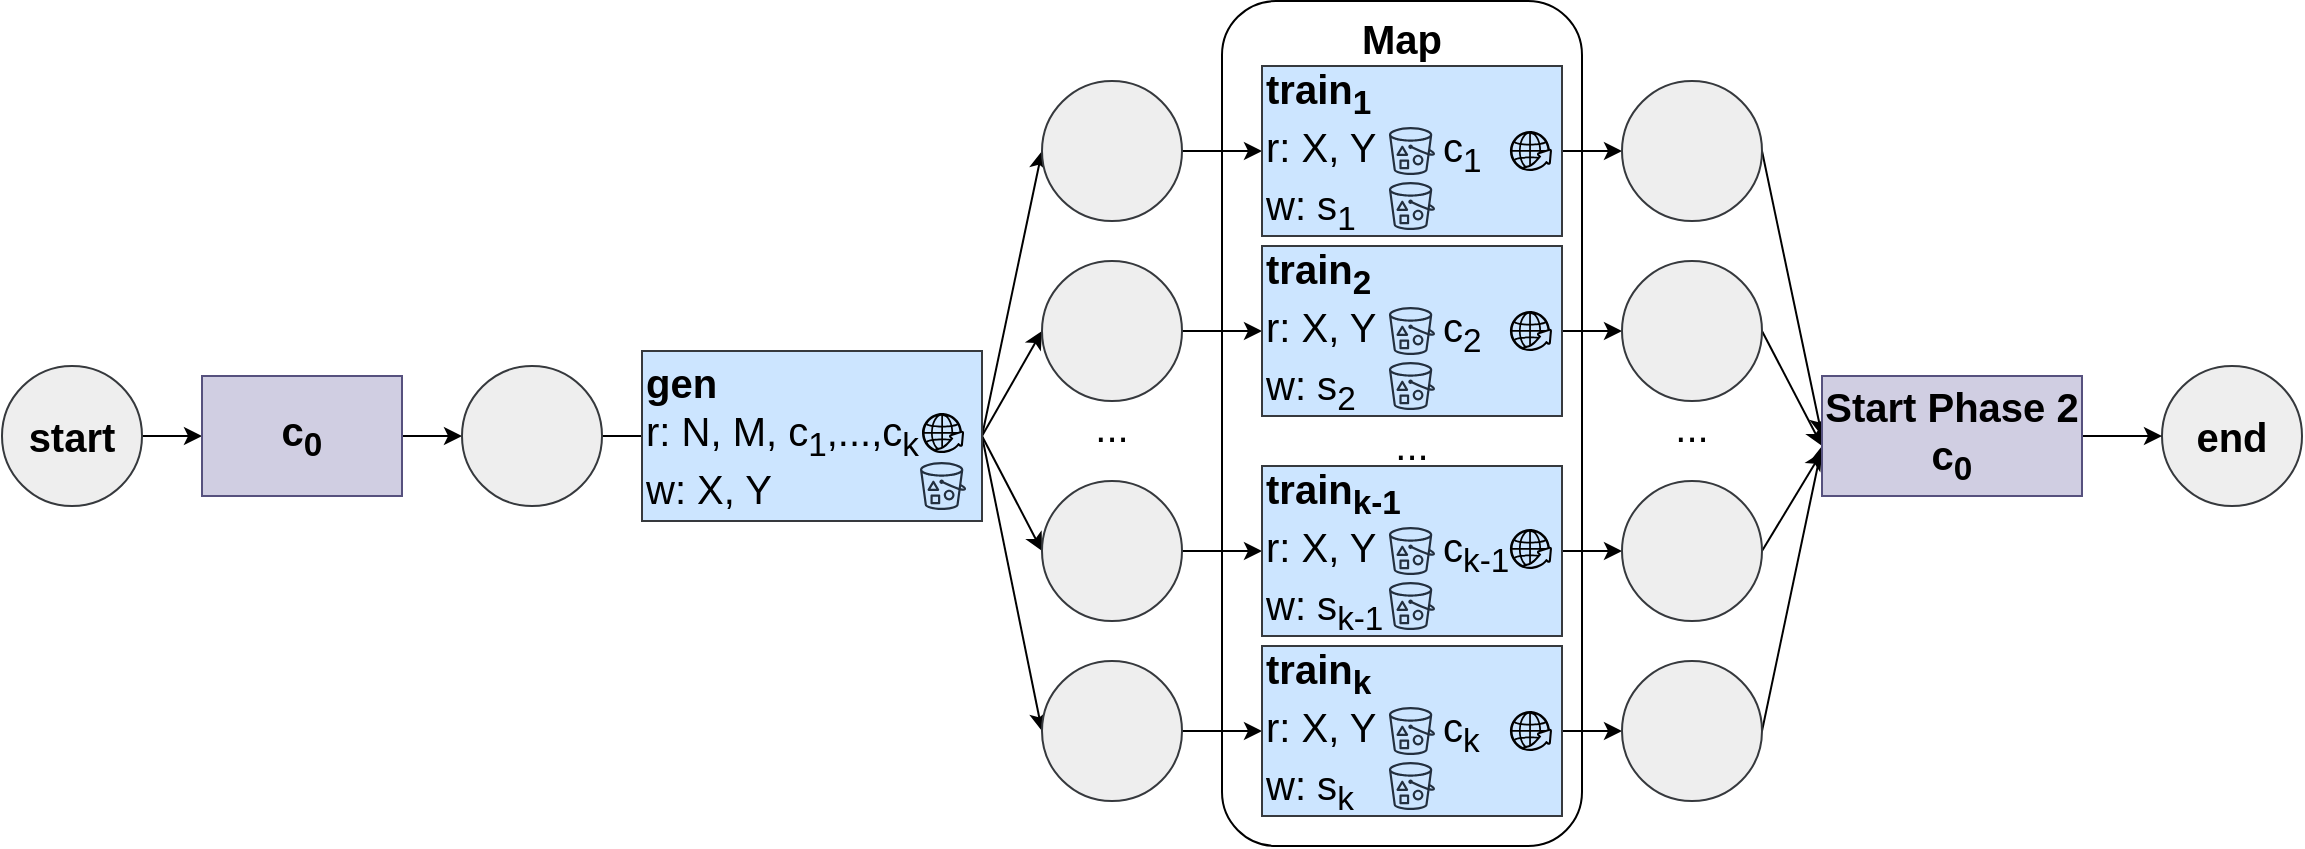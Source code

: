 <mxfile version="15.4.0" type="device"><diagram id="yiRDfCdH8cYX3cv1Tssn" name="Page-1"><mxGraphModel dx="2819" dy="1176" grid="1" gridSize="10" guides="1" tooltips="1" connect="1" arrows="1" fold="1" page="1" pageScale="1" pageWidth="827" pageHeight="1169" math="0" shadow="0"><root><mxCell id="0"/><mxCell id="1" parent="0"/><mxCell id="FjUiIToW6S3Nz0YTUFFR-54" value="&lt;b&gt;Map&lt;/b&gt;" style="rounded=1;whiteSpace=wrap;html=1;fontSize=20;align=center;verticalAlign=top;" parent="1" vertex="1"><mxGeometry x="-60" y="197.5" width="180" height="422.5" as="geometry"/></mxCell><mxCell id="RQtrrZ3ROyKTZi_biovk-3" style="edgeStyle=orthogonalEdgeStyle;rounded=0;orthogonalLoop=1;jettySize=auto;html=1;entryX=0;entryY=0.5;entryDx=0;entryDy=0;fontSize=20;" parent="1" source="RQtrrZ3ROyKTZi_biovk-1" target="RQtrrZ3ROyKTZi_biovk-2" edge="1"><mxGeometry relative="1" as="geometry"/></mxCell><mxCell id="RQtrrZ3ROyKTZi_biovk-1" value="start" style="ellipse;whiteSpace=wrap;html=1;aspect=fixed;fontSize=20;fontStyle=1;fillColor=#eeeeee;strokeColor=#36393d;" parent="1" vertex="1"><mxGeometry x="-670" y="380" width="70" height="70" as="geometry"/></mxCell><mxCell id="RQtrrZ3ROyKTZi_biovk-6" style="edgeStyle=orthogonalEdgeStyle;rounded=0;orthogonalLoop=1;jettySize=auto;html=1;entryX=0;entryY=0.5;entryDx=0;entryDy=0;fontSize=20;" parent="1" source="RQtrrZ3ROyKTZi_biovk-2" target="RQtrrZ3ROyKTZi_biovk-5" edge="1"><mxGeometry relative="1" as="geometry"/></mxCell><mxCell id="RQtrrZ3ROyKTZi_biovk-2" value="c&lt;sub&gt;0&lt;/sub&gt;" style="rounded=0;whiteSpace=wrap;html=1;fontSize=20;fillColor=#d0cee2;strokeColor=#56517e;fontStyle=1" parent="1" vertex="1"><mxGeometry x="-570" y="385" width="100" height="60" as="geometry"/></mxCell><mxCell id="RQtrrZ3ROyKTZi_biovk-8" style="edgeStyle=orthogonalEdgeStyle;rounded=0;orthogonalLoop=1;jettySize=auto;html=1;entryX=0;entryY=0.5;entryDx=0;entryDy=0;fontSize=20;" parent="1" source="RQtrrZ3ROyKTZi_biovk-5" edge="1"><mxGeometry relative="1" as="geometry"><mxPoint x="-307.5" y="415" as="targetPoint"/></mxGeometry></mxCell><mxCell id="RQtrrZ3ROyKTZi_biovk-5" value="" style="ellipse;whiteSpace=wrap;html=1;aspect=fixed;fontSize=20;fontStyle=1;fillColor=#eeeeee;strokeColor=#36393d;" parent="1" vertex="1"><mxGeometry x="-440.0" y="380" width="70" height="70" as="geometry"/></mxCell><mxCell id="XuiCxOrEiAkXEOWXw-MB-1" value="end" style="ellipse;whiteSpace=wrap;html=1;aspect=fixed;fontSize=20;fontStyle=1;fillColor=#eeeeee;strokeColor=#36393d;" parent="1" vertex="1"><mxGeometry x="410" y="380" width="70" height="70" as="geometry"/></mxCell><mxCell id="FjUiIToW6S3Nz0YTUFFR-50" style="edgeStyle=none;rounded=0;orthogonalLoop=1;jettySize=auto;html=1;exitX=1;exitY=0.5;exitDx=0;exitDy=0;entryX=0;entryY=0.5;entryDx=0;entryDy=0;fontSize=20;" parent="1" source="CbNxi4T1dEzjD8uQ3He0-1" target="FjUiIToW6S3Nz0YTUFFR-4" edge="1"><mxGeometry relative="1" as="geometry"/></mxCell><mxCell id="FjUiIToW6S3Nz0YTUFFR-51" style="edgeStyle=none;rounded=0;orthogonalLoop=1;jettySize=auto;html=1;exitX=1;exitY=0.5;exitDx=0;exitDy=0;entryX=0;entryY=0.5;entryDx=0;entryDy=0;fontSize=20;" parent="1" source="CbNxi4T1dEzjD8uQ3He0-1" target="FjUiIToW6S3Nz0YTUFFR-19" edge="1"><mxGeometry relative="1" as="geometry"/></mxCell><mxCell id="FjUiIToW6S3Nz0YTUFFR-52" style="edgeStyle=none;rounded=0;orthogonalLoop=1;jettySize=auto;html=1;exitX=1;exitY=0.5;exitDx=0;exitDy=0;entryX=0;entryY=0.5;entryDx=0;entryDy=0;fontSize=20;" parent="1" source="CbNxi4T1dEzjD8uQ3He0-1" target="FjUiIToW6S3Nz0YTUFFR-24" edge="1"><mxGeometry relative="1" as="geometry"/></mxCell><mxCell id="FjUiIToW6S3Nz0YTUFFR-53" style="edgeStyle=none;rounded=0;orthogonalLoop=1;jettySize=auto;html=1;exitX=1;exitY=0.5;exitDx=0;exitDy=0;entryX=0;entryY=0.5;entryDx=0;entryDy=0;fontSize=20;" parent="1" source="CbNxi4T1dEzjD8uQ3He0-1" target="FjUiIToW6S3Nz0YTUFFR-29" edge="1"><mxGeometry relative="1" as="geometry"/></mxCell><mxCell id="CbNxi4T1dEzjD8uQ3He0-1" value="&lt;b&gt;gen&lt;br&gt;&lt;/b&gt;r: N, M, c&lt;sub&gt;1&lt;/sub&gt;,...,c&lt;sub&gt;k&lt;/sub&gt;&lt;br&gt;w: X, Y" style="rounded=0;whiteSpace=wrap;html=1;fontSize=20;align=left;fillColor=#cce5ff;strokeColor=#36393d;" parent="1" vertex="1"><mxGeometry x="-350" y="372.5" width="170" height="85" as="geometry"/></mxCell><mxCell id="FjUiIToW6S3Nz0YTUFFR-3" value="" style="sketch=0;outlineConnect=0;fontColor=#232F3E;gradientColor=none;strokeColor=#232F3E;fillColor=none;dashed=0;verticalLabelPosition=bottom;verticalAlign=top;align=center;html=1;fontSize=12;fontStyle=0;aspect=fixed;shape=mxgraph.aws4.resourceIcon;resIcon=mxgraph.aws4.bucket_with_objects;" parent="1" vertex="1"><mxGeometry x="-214.47" y="425" width="30" height="30" as="geometry"/></mxCell><mxCell id="FjUiIToW6S3Nz0YTUFFR-17" style="edgeStyle=none;rounded=0;orthogonalLoop=1;jettySize=auto;html=1;exitX=1;exitY=0.5;exitDx=0;exitDy=0;entryX=0;entryY=0.5;entryDx=0;entryDy=0;fontSize=20;" parent="1" source="FjUiIToW6S3Nz0YTUFFR-4" target="FjUiIToW6S3Nz0YTUFFR-10" edge="1"><mxGeometry relative="1" as="geometry"/></mxCell><mxCell id="FjUiIToW6S3Nz0YTUFFR-4" value="" style="ellipse;whiteSpace=wrap;html=1;aspect=fixed;fontSize=20;fontStyle=1;fillColor=#eeeeee;strokeColor=#36393d;" parent="1" vertex="1"><mxGeometry x="-150.0" y="237.5" width="70" height="70" as="geometry"/></mxCell><mxCell id="FjUiIToW6S3Nz0YTUFFR-8" value="..." style="text;html=1;strokeColor=none;fillColor=none;align=center;verticalAlign=middle;whiteSpace=wrap;rounded=0;fontSize=20;" parent="1" vertex="1"><mxGeometry x="-145" y="395" width="60" height="30" as="geometry"/></mxCell><mxCell id="eREsopFe-L5aKBM5Z6ng-7" style="edgeStyle=none;rounded=0;orthogonalLoop=1;jettySize=auto;html=1;exitX=1;exitY=0.5;exitDx=0;exitDy=0;entryX=0;entryY=0.5;entryDx=0;entryDy=0;" edge="1" parent="1" source="FjUiIToW6S3Nz0YTUFFR-10" target="eREsopFe-L5aKBM5Z6ng-1"><mxGeometry relative="1" as="geometry"/></mxCell><mxCell id="FjUiIToW6S3Nz0YTUFFR-10" value="&lt;b&gt;train&lt;sub&gt;1&lt;/sub&gt;&lt;br&gt;&lt;/b&gt;r: X, Y&amp;nbsp; &amp;nbsp; &amp;nbsp; c&lt;sub&gt;1&lt;/sub&gt;&lt;br&gt;w: s&lt;sub&gt;1&lt;/sub&gt;" style="rounded=0;whiteSpace=wrap;html=1;fontSize=20;align=left;fillColor=#cce5ff;strokeColor=#36393d;" parent="1" vertex="1"><mxGeometry x="-40" y="230" width="150" height="85" as="geometry"/></mxCell><mxCell id="FjUiIToW6S3Nz0YTUFFR-11" value="" style="sketch=0;outlineConnect=0;fontColor=#232F3E;gradientColor=none;strokeColor=#232F3E;fillColor=none;dashed=0;verticalLabelPosition=bottom;verticalAlign=top;align=center;html=1;fontSize=12;fontStyle=0;aspect=fixed;shape=mxgraph.aws4.resourceIcon;resIcon=mxgraph.aws4.bucket_with_objects;" parent="1" vertex="1"><mxGeometry x="20.0" y="257.5" width="30" height="30" as="geometry"/></mxCell><mxCell id="FjUiIToW6S3Nz0YTUFFR-18" style="edgeStyle=none;rounded=0;orthogonalLoop=1;jettySize=auto;html=1;exitX=1;exitY=0.5;exitDx=0;exitDy=0;entryX=0;entryY=0.5;entryDx=0;entryDy=0;fontSize=20;" parent="1" source="FjUiIToW6S3Nz0YTUFFR-19" target="lsy-rX_pw49WIMBO84-X-3" edge="1"><mxGeometry relative="1" as="geometry"><mxPoint x="-30" y="362.5" as="targetPoint"/></mxGeometry></mxCell><mxCell id="FjUiIToW6S3Nz0YTUFFR-19" value="" style="ellipse;whiteSpace=wrap;html=1;aspect=fixed;fontSize=20;fontStyle=1;fillColor=#eeeeee;strokeColor=#36393d;" parent="1" vertex="1"><mxGeometry x="-150.0" y="327.5" width="70" height="70" as="geometry"/></mxCell><mxCell id="FjUiIToW6S3Nz0YTUFFR-23" style="edgeStyle=none;rounded=0;orthogonalLoop=1;jettySize=auto;html=1;exitX=1;exitY=0.5;exitDx=0;exitDy=0;entryX=0;entryY=0.5;entryDx=0;entryDy=0;fontSize=20;" parent="1" source="FjUiIToW6S3Nz0YTUFFR-24" target="lsy-rX_pw49WIMBO84-X-7" edge="1"><mxGeometry relative="1" as="geometry"><mxPoint x="-30" y="472.5" as="targetPoint"/></mxGeometry></mxCell><mxCell id="FjUiIToW6S3Nz0YTUFFR-24" value="" style="ellipse;whiteSpace=wrap;html=1;aspect=fixed;fontSize=20;fontStyle=1;fillColor=#eeeeee;strokeColor=#36393d;" parent="1" vertex="1"><mxGeometry x="-150.0" y="437.5" width="70" height="70" as="geometry"/></mxCell><mxCell id="FjUiIToW6S3Nz0YTUFFR-28" style="edgeStyle=none;rounded=0;orthogonalLoop=1;jettySize=auto;html=1;exitX=1;exitY=0.5;exitDx=0;exitDy=0;entryX=0;entryY=0.5;entryDx=0;entryDy=0;fontSize=20;" parent="1" source="FjUiIToW6S3Nz0YTUFFR-29" target="lsy-rX_pw49WIMBO84-X-11" edge="1"><mxGeometry relative="1" as="geometry"><mxPoint x="-30" y="562.5" as="targetPoint"/></mxGeometry></mxCell><mxCell id="FjUiIToW6S3Nz0YTUFFR-29" value="" style="ellipse;whiteSpace=wrap;html=1;aspect=fixed;fontSize=20;fontStyle=1;fillColor=#eeeeee;strokeColor=#36393d;" parent="1" vertex="1"><mxGeometry x="-150.0" y="527.5" width="70" height="70" as="geometry"/></mxCell><mxCell id="FjUiIToW6S3Nz0YTUFFR-57" value="" style="sketch=0;outlineConnect=0;fontColor=#232F3E;gradientColor=none;strokeColor=#232F3E;fillColor=none;dashed=0;verticalLabelPosition=bottom;verticalAlign=top;align=center;html=1;fontSize=12;fontStyle=0;aspect=fixed;shape=mxgraph.aws4.resourceIcon;resIcon=mxgraph.aws4.bucket_with_objects;" parent="1" vertex="1"><mxGeometry x="20.0" y="285" width="30" height="30" as="geometry"/></mxCell><mxCell id="lsy-rX_pw49WIMBO84-X-1" value="" style="sketch=0;html=1;aspect=fixed;strokeColor=none;shadow=0;align=center;verticalAlign=top;fillColor=#000000;shape=mxgraph.gcp2.globe_world" parent="1" vertex="1"><mxGeometry x="-210" y="403.5" width="21.05" height="20" as="geometry"/></mxCell><mxCell id="lsy-rX_pw49WIMBO84-X-2" value="" style="sketch=0;html=1;aspect=fixed;strokeColor=none;shadow=0;align=center;verticalAlign=top;fillColor=#000000;shape=mxgraph.gcp2.globe_world" parent="1" vertex="1"><mxGeometry x="83.95" y="262.5" width="21.05" height="20" as="geometry"/></mxCell><mxCell id="eREsopFe-L5aKBM5Z6ng-8" style="edgeStyle=none;rounded=0;orthogonalLoop=1;jettySize=auto;html=1;exitX=1;exitY=0.5;exitDx=0;exitDy=0;entryX=0;entryY=0.5;entryDx=0;entryDy=0;" edge="1" parent="1" source="lsy-rX_pw49WIMBO84-X-3" target="eREsopFe-L5aKBM5Z6ng-2"><mxGeometry relative="1" as="geometry"/></mxCell><mxCell id="lsy-rX_pw49WIMBO84-X-3" value="&lt;b&gt;train&lt;sub&gt;2&lt;/sub&gt;&lt;br&gt;&lt;/b&gt;r: X, Y&amp;nbsp; &amp;nbsp; &amp;nbsp; c&lt;sub&gt;2&lt;/sub&gt;&lt;br&gt;w: s&lt;sub&gt;2&lt;/sub&gt;" style="rounded=0;whiteSpace=wrap;html=1;fontSize=20;align=left;fillColor=#cce5ff;strokeColor=#36393d;" parent="1" vertex="1"><mxGeometry x="-40" y="320" width="150" height="85" as="geometry"/></mxCell><mxCell id="lsy-rX_pw49WIMBO84-X-4" value="" style="sketch=0;outlineConnect=0;fontColor=#232F3E;gradientColor=none;strokeColor=#232F3E;fillColor=none;dashed=0;verticalLabelPosition=bottom;verticalAlign=top;align=center;html=1;fontSize=12;fontStyle=0;aspect=fixed;shape=mxgraph.aws4.resourceIcon;resIcon=mxgraph.aws4.bucket_with_objects;" parent="1" vertex="1"><mxGeometry x="20.0" y="347.5" width="30" height="30" as="geometry"/></mxCell><mxCell id="lsy-rX_pw49WIMBO84-X-5" value="" style="sketch=0;outlineConnect=0;fontColor=#232F3E;gradientColor=none;strokeColor=#232F3E;fillColor=none;dashed=0;verticalLabelPosition=bottom;verticalAlign=top;align=center;html=1;fontSize=12;fontStyle=0;aspect=fixed;shape=mxgraph.aws4.resourceIcon;resIcon=mxgraph.aws4.bucket_with_objects;" parent="1" vertex="1"><mxGeometry x="20.0" y="375" width="30" height="30" as="geometry"/></mxCell><mxCell id="lsy-rX_pw49WIMBO84-X-6" value="" style="sketch=0;html=1;aspect=fixed;strokeColor=none;shadow=0;align=center;verticalAlign=top;fillColor=#000000;shape=mxgraph.gcp2.globe_world" parent="1" vertex="1"><mxGeometry x="83.95" y="352.5" width="21.05" height="20" as="geometry"/></mxCell><mxCell id="eREsopFe-L5aKBM5Z6ng-9" style="edgeStyle=none;rounded=0;orthogonalLoop=1;jettySize=auto;html=1;exitX=1;exitY=0.5;exitDx=0;exitDy=0;entryX=0;entryY=0.5;entryDx=0;entryDy=0;" edge="1" parent="1" source="lsy-rX_pw49WIMBO84-X-7" target="eREsopFe-L5aKBM5Z6ng-3"><mxGeometry relative="1" as="geometry"/></mxCell><mxCell id="lsy-rX_pw49WIMBO84-X-7" value="&lt;b&gt;train&lt;sub&gt;k-1&lt;/sub&gt;&lt;br&gt;&lt;/b&gt;r: X, Y&amp;nbsp; &amp;nbsp; &amp;nbsp; c&lt;sub&gt;k-1&lt;/sub&gt;&lt;br&gt;w: s&lt;sub&gt;k-1&lt;/sub&gt;" style="rounded=0;whiteSpace=wrap;html=1;fontSize=20;align=left;fillColor=#cce5ff;strokeColor=#36393d;" parent="1" vertex="1"><mxGeometry x="-40" y="430" width="150" height="85" as="geometry"/></mxCell><mxCell id="lsy-rX_pw49WIMBO84-X-8" value="" style="sketch=0;outlineConnect=0;fontColor=#232F3E;gradientColor=none;strokeColor=#232F3E;fillColor=none;dashed=0;verticalLabelPosition=bottom;verticalAlign=top;align=center;html=1;fontSize=12;fontStyle=0;aspect=fixed;shape=mxgraph.aws4.resourceIcon;resIcon=mxgraph.aws4.bucket_with_objects;" parent="1" vertex="1"><mxGeometry x="20.0" y="457.5" width="30" height="30" as="geometry"/></mxCell><mxCell id="lsy-rX_pw49WIMBO84-X-9" value="" style="sketch=0;outlineConnect=0;fontColor=#232F3E;gradientColor=none;strokeColor=#232F3E;fillColor=none;dashed=0;verticalLabelPosition=bottom;verticalAlign=top;align=center;html=1;fontSize=12;fontStyle=0;aspect=fixed;shape=mxgraph.aws4.resourceIcon;resIcon=mxgraph.aws4.bucket_with_objects;" parent="1" vertex="1"><mxGeometry x="20.0" y="485" width="30" height="30" as="geometry"/></mxCell><mxCell id="lsy-rX_pw49WIMBO84-X-10" value="" style="sketch=0;html=1;aspect=fixed;strokeColor=none;shadow=0;align=center;verticalAlign=top;fillColor=#000000;shape=mxgraph.gcp2.globe_world" parent="1" vertex="1"><mxGeometry x="83.95" y="461.5" width="21.05" height="20" as="geometry"/></mxCell><mxCell id="eREsopFe-L5aKBM5Z6ng-10" style="edgeStyle=none;rounded=0;orthogonalLoop=1;jettySize=auto;html=1;exitX=1;exitY=0.5;exitDx=0;exitDy=0;entryX=0;entryY=0.5;entryDx=0;entryDy=0;" edge="1" parent="1" source="lsy-rX_pw49WIMBO84-X-11" target="eREsopFe-L5aKBM5Z6ng-4"><mxGeometry relative="1" as="geometry"/></mxCell><mxCell id="lsy-rX_pw49WIMBO84-X-11" value="&lt;b&gt;train&lt;sub&gt;k&lt;/sub&gt;&lt;br&gt;&lt;/b&gt;r: X, Y&amp;nbsp; &amp;nbsp; &amp;nbsp; c&lt;sub&gt;k&lt;/sub&gt;&lt;br&gt;w: s&lt;sub&gt;k&lt;/sub&gt;" style="rounded=0;whiteSpace=wrap;html=1;fontSize=20;align=left;fillColor=#cce5ff;strokeColor=#36393d;" parent="1" vertex="1"><mxGeometry x="-40" y="520" width="150" height="85" as="geometry"/></mxCell><mxCell id="lsy-rX_pw49WIMBO84-X-12" value="" style="sketch=0;outlineConnect=0;fontColor=#232F3E;gradientColor=none;strokeColor=#232F3E;fillColor=none;dashed=0;verticalLabelPosition=bottom;verticalAlign=top;align=center;html=1;fontSize=12;fontStyle=0;aspect=fixed;shape=mxgraph.aws4.resourceIcon;resIcon=mxgraph.aws4.bucket_with_objects;" parent="1" vertex="1"><mxGeometry x="20.0" y="547.5" width="30" height="30" as="geometry"/></mxCell><mxCell id="lsy-rX_pw49WIMBO84-X-13" value="" style="sketch=0;outlineConnect=0;fontColor=#232F3E;gradientColor=none;strokeColor=#232F3E;fillColor=none;dashed=0;verticalLabelPosition=bottom;verticalAlign=top;align=center;html=1;fontSize=12;fontStyle=0;aspect=fixed;shape=mxgraph.aws4.resourceIcon;resIcon=mxgraph.aws4.bucket_with_objects;" parent="1" vertex="1"><mxGeometry x="20.0" y="575" width="30" height="30" as="geometry"/></mxCell><mxCell id="lsy-rX_pw49WIMBO84-X-14" value="" style="sketch=0;html=1;aspect=fixed;strokeColor=none;shadow=0;align=center;verticalAlign=top;fillColor=#000000;shape=mxgraph.gcp2.globe_world" parent="1" vertex="1"><mxGeometry x="83.95" y="552.5" width="21.05" height="20" as="geometry"/></mxCell><mxCell id="eREsopFe-L5aKBM5Z6ng-12" style="edgeStyle=none;rounded=0;orthogonalLoop=1;jettySize=auto;html=1;exitX=1;exitY=0.5;exitDx=0;exitDy=0;entryX=0;entryY=0.5;entryDx=0;entryDy=0;" edge="1" parent="1" source="eREsopFe-L5aKBM5Z6ng-1" target="eREsopFe-L5aKBM5Z6ng-11"><mxGeometry relative="1" as="geometry"/></mxCell><mxCell id="eREsopFe-L5aKBM5Z6ng-1" value="" style="ellipse;whiteSpace=wrap;html=1;aspect=fixed;fontSize=20;fontStyle=1;fillColor=#eeeeee;strokeColor=#36393d;" vertex="1" parent="1"><mxGeometry x="140.0" y="237.5" width="70" height="70" as="geometry"/></mxCell><mxCell id="eREsopFe-L5aKBM5Z6ng-13" style="edgeStyle=none;rounded=0;orthogonalLoop=1;jettySize=auto;html=1;exitX=1;exitY=0.5;exitDx=0;exitDy=0;" edge="1" parent="1" source="eREsopFe-L5aKBM5Z6ng-2"><mxGeometry relative="1" as="geometry"><mxPoint x="240" y="420" as="targetPoint"/></mxGeometry></mxCell><mxCell id="eREsopFe-L5aKBM5Z6ng-2" value="" style="ellipse;whiteSpace=wrap;html=1;aspect=fixed;fontSize=20;fontStyle=1;fillColor=#eeeeee;strokeColor=#36393d;" vertex="1" parent="1"><mxGeometry x="140.0" y="327.5" width="70" height="70" as="geometry"/></mxCell><mxCell id="eREsopFe-L5aKBM5Z6ng-14" style="edgeStyle=none;rounded=0;orthogonalLoop=1;jettySize=auto;html=1;exitX=1;exitY=0.5;exitDx=0;exitDy=0;entryX=0;entryY=0.633;entryDx=0;entryDy=0;entryPerimeter=0;" edge="1" parent="1" source="eREsopFe-L5aKBM5Z6ng-3" target="eREsopFe-L5aKBM5Z6ng-11"><mxGeometry relative="1" as="geometry"/></mxCell><mxCell id="eREsopFe-L5aKBM5Z6ng-3" value="" style="ellipse;whiteSpace=wrap;html=1;aspect=fixed;fontSize=20;fontStyle=1;fillColor=#eeeeee;strokeColor=#36393d;" vertex="1" parent="1"><mxGeometry x="140.0" y="437.5" width="70" height="70" as="geometry"/></mxCell><mxCell id="eREsopFe-L5aKBM5Z6ng-15" style="edgeStyle=none;rounded=0;orthogonalLoop=1;jettySize=auto;html=1;exitX=1;exitY=0.5;exitDx=0;exitDy=0;" edge="1" parent="1" source="eREsopFe-L5aKBM5Z6ng-4"><mxGeometry relative="1" as="geometry"><mxPoint x="240" y="420" as="targetPoint"/></mxGeometry></mxCell><mxCell id="eREsopFe-L5aKBM5Z6ng-4" value="" style="ellipse;whiteSpace=wrap;html=1;aspect=fixed;fontSize=20;fontStyle=1;fillColor=#eeeeee;strokeColor=#36393d;" vertex="1" parent="1"><mxGeometry x="140.0" y="527.5" width="70" height="70" as="geometry"/></mxCell><mxCell id="eREsopFe-L5aKBM5Z6ng-5" value="..." style="text;html=1;strokeColor=none;fillColor=none;align=center;verticalAlign=middle;whiteSpace=wrap;rounded=0;fontSize=20;" vertex="1" parent="1"><mxGeometry x="5" y="403.5" width="60" height="30" as="geometry"/></mxCell><mxCell id="eREsopFe-L5aKBM5Z6ng-6" value="..." style="text;html=1;strokeColor=none;fillColor=none;align=center;verticalAlign=middle;whiteSpace=wrap;rounded=0;fontSize=20;" vertex="1" parent="1"><mxGeometry x="145" y="395" width="60" height="30" as="geometry"/></mxCell><mxCell id="eREsopFe-L5aKBM5Z6ng-16" style="edgeStyle=none;rounded=0;orthogonalLoop=1;jettySize=auto;html=1;exitX=1;exitY=0.5;exitDx=0;exitDy=0;entryX=0;entryY=0.5;entryDx=0;entryDy=0;" edge="1" parent="1" source="eREsopFe-L5aKBM5Z6ng-11" target="XuiCxOrEiAkXEOWXw-MB-1"><mxGeometry relative="1" as="geometry"/></mxCell><mxCell id="eREsopFe-L5aKBM5Z6ng-11" value="Start Phase 2 c&lt;sub&gt;0&lt;/sub&gt;" style="rounded=0;whiteSpace=wrap;html=1;fontSize=20;fillColor=#d0cee2;strokeColor=#56517e;fontStyle=1" vertex="1" parent="1"><mxGeometry x="240" y="385" width="130" height="60" as="geometry"/></mxCell></root></mxGraphModel></diagram></mxfile>